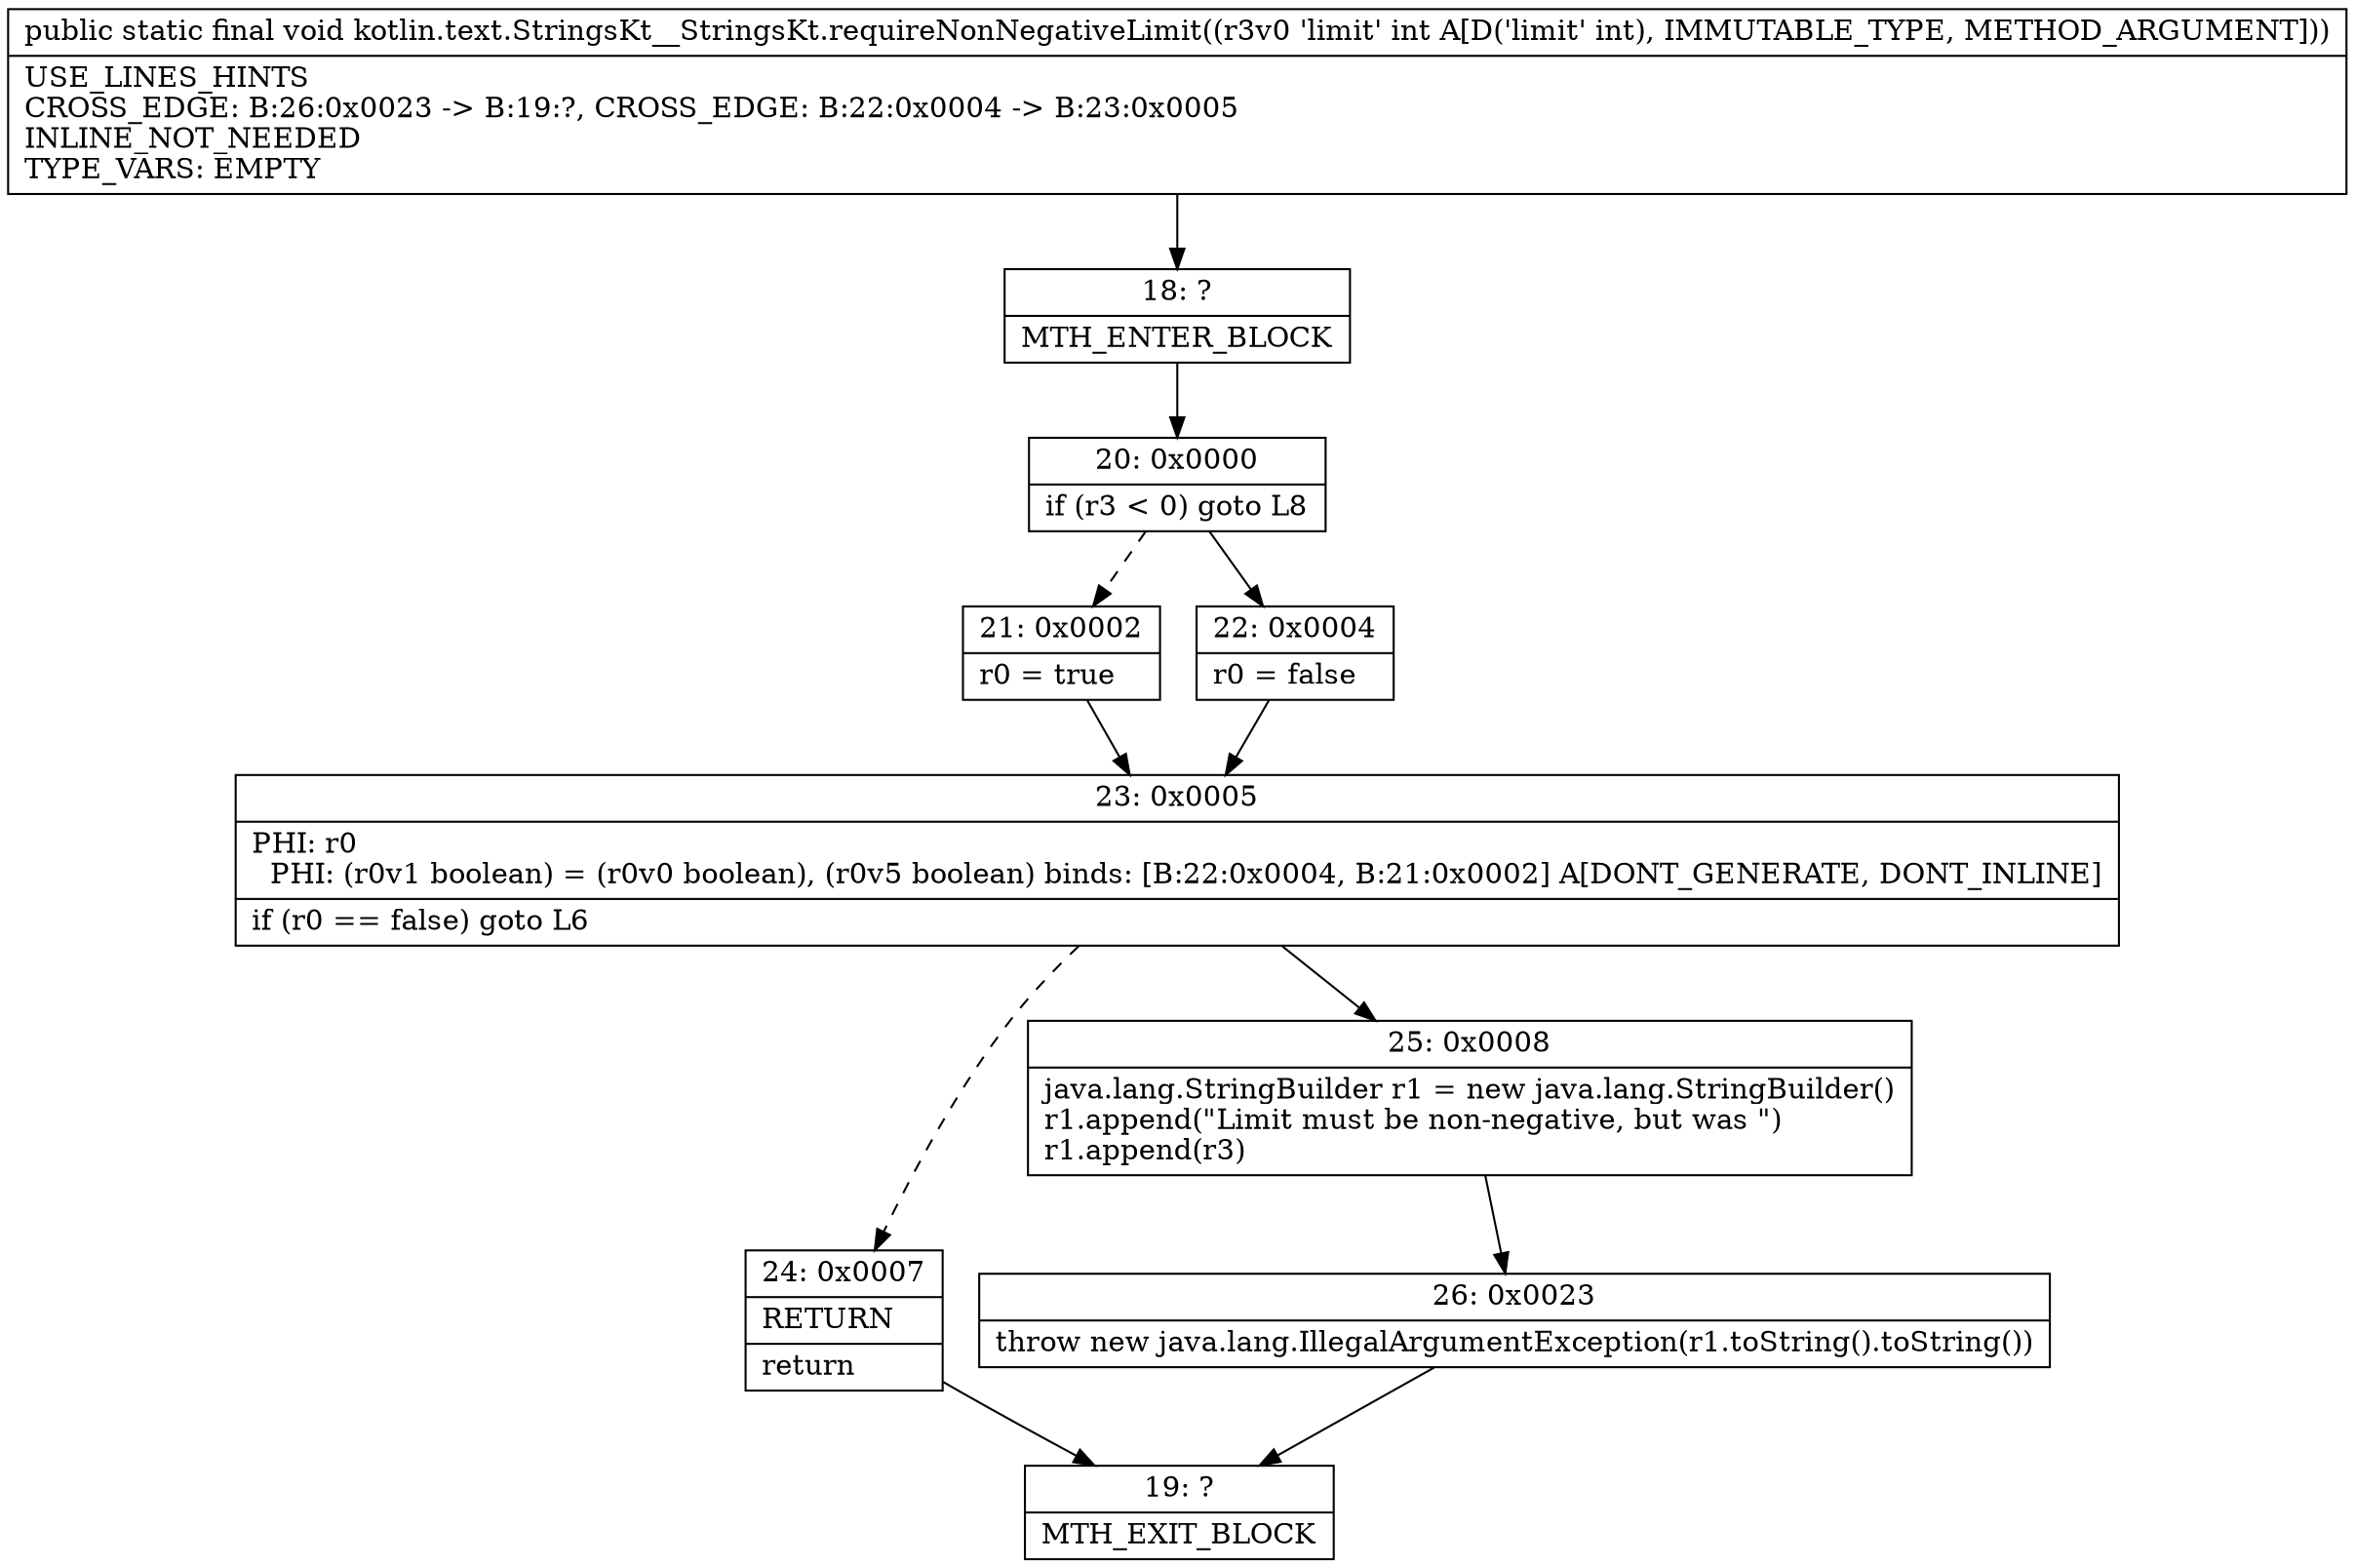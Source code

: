 digraph "CFG forkotlin.text.StringsKt__StringsKt.requireNonNegativeLimit(I)V" {
Node_18 [shape=record,label="{18\:\ ?|MTH_ENTER_BLOCK\l}"];
Node_20 [shape=record,label="{20\:\ 0x0000|if (r3 \< 0) goto L8\l}"];
Node_21 [shape=record,label="{21\:\ 0x0002|r0 = true\l}"];
Node_23 [shape=record,label="{23\:\ 0x0005|PHI: r0 \l  PHI: (r0v1 boolean) = (r0v0 boolean), (r0v5 boolean) binds: [B:22:0x0004, B:21:0x0002] A[DONT_GENERATE, DONT_INLINE]\l|if (r0 == false) goto L6\l}"];
Node_24 [shape=record,label="{24\:\ 0x0007|RETURN\l|return\l}"];
Node_19 [shape=record,label="{19\:\ ?|MTH_EXIT_BLOCK\l}"];
Node_25 [shape=record,label="{25\:\ 0x0008|java.lang.StringBuilder r1 = new java.lang.StringBuilder()\lr1.append(\"Limit must be non\-negative, but was \")\lr1.append(r3)\l}"];
Node_26 [shape=record,label="{26\:\ 0x0023|throw new java.lang.IllegalArgumentException(r1.toString().toString())\l}"];
Node_22 [shape=record,label="{22\:\ 0x0004|r0 = false\l}"];
MethodNode[shape=record,label="{public static final void kotlin.text.StringsKt__StringsKt.requireNonNegativeLimit((r3v0 'limit' int A[D('limit' int), IMMUTABLE_TYPE, METHOD_ARGUMENT]))  | USE_LINES_HINTS\lCROSS_EDGE: B:26:0x0023 \-\> B:19:?, CROSS_EDGE: B:22:0x0004 \-\> B:23:0x0005\lINLINE_NOT_NEEDED\lTYPE_VARS: EMPTY\l}"];
MethodNode -> Node_18;Node_18 -> Node_20;
Node_20 -> Node_21[style=dashed];
Node_20 -> Node_22;
Node_21 -> Node_23;
Node_23 -> Node_24[style=dashed];
Node_23 -> Node_25;
Node_24 -> Node_19;
Node_25 -> Node_26;
Node_26 -> Node_19;
Node_22 -> Node_23;
}

